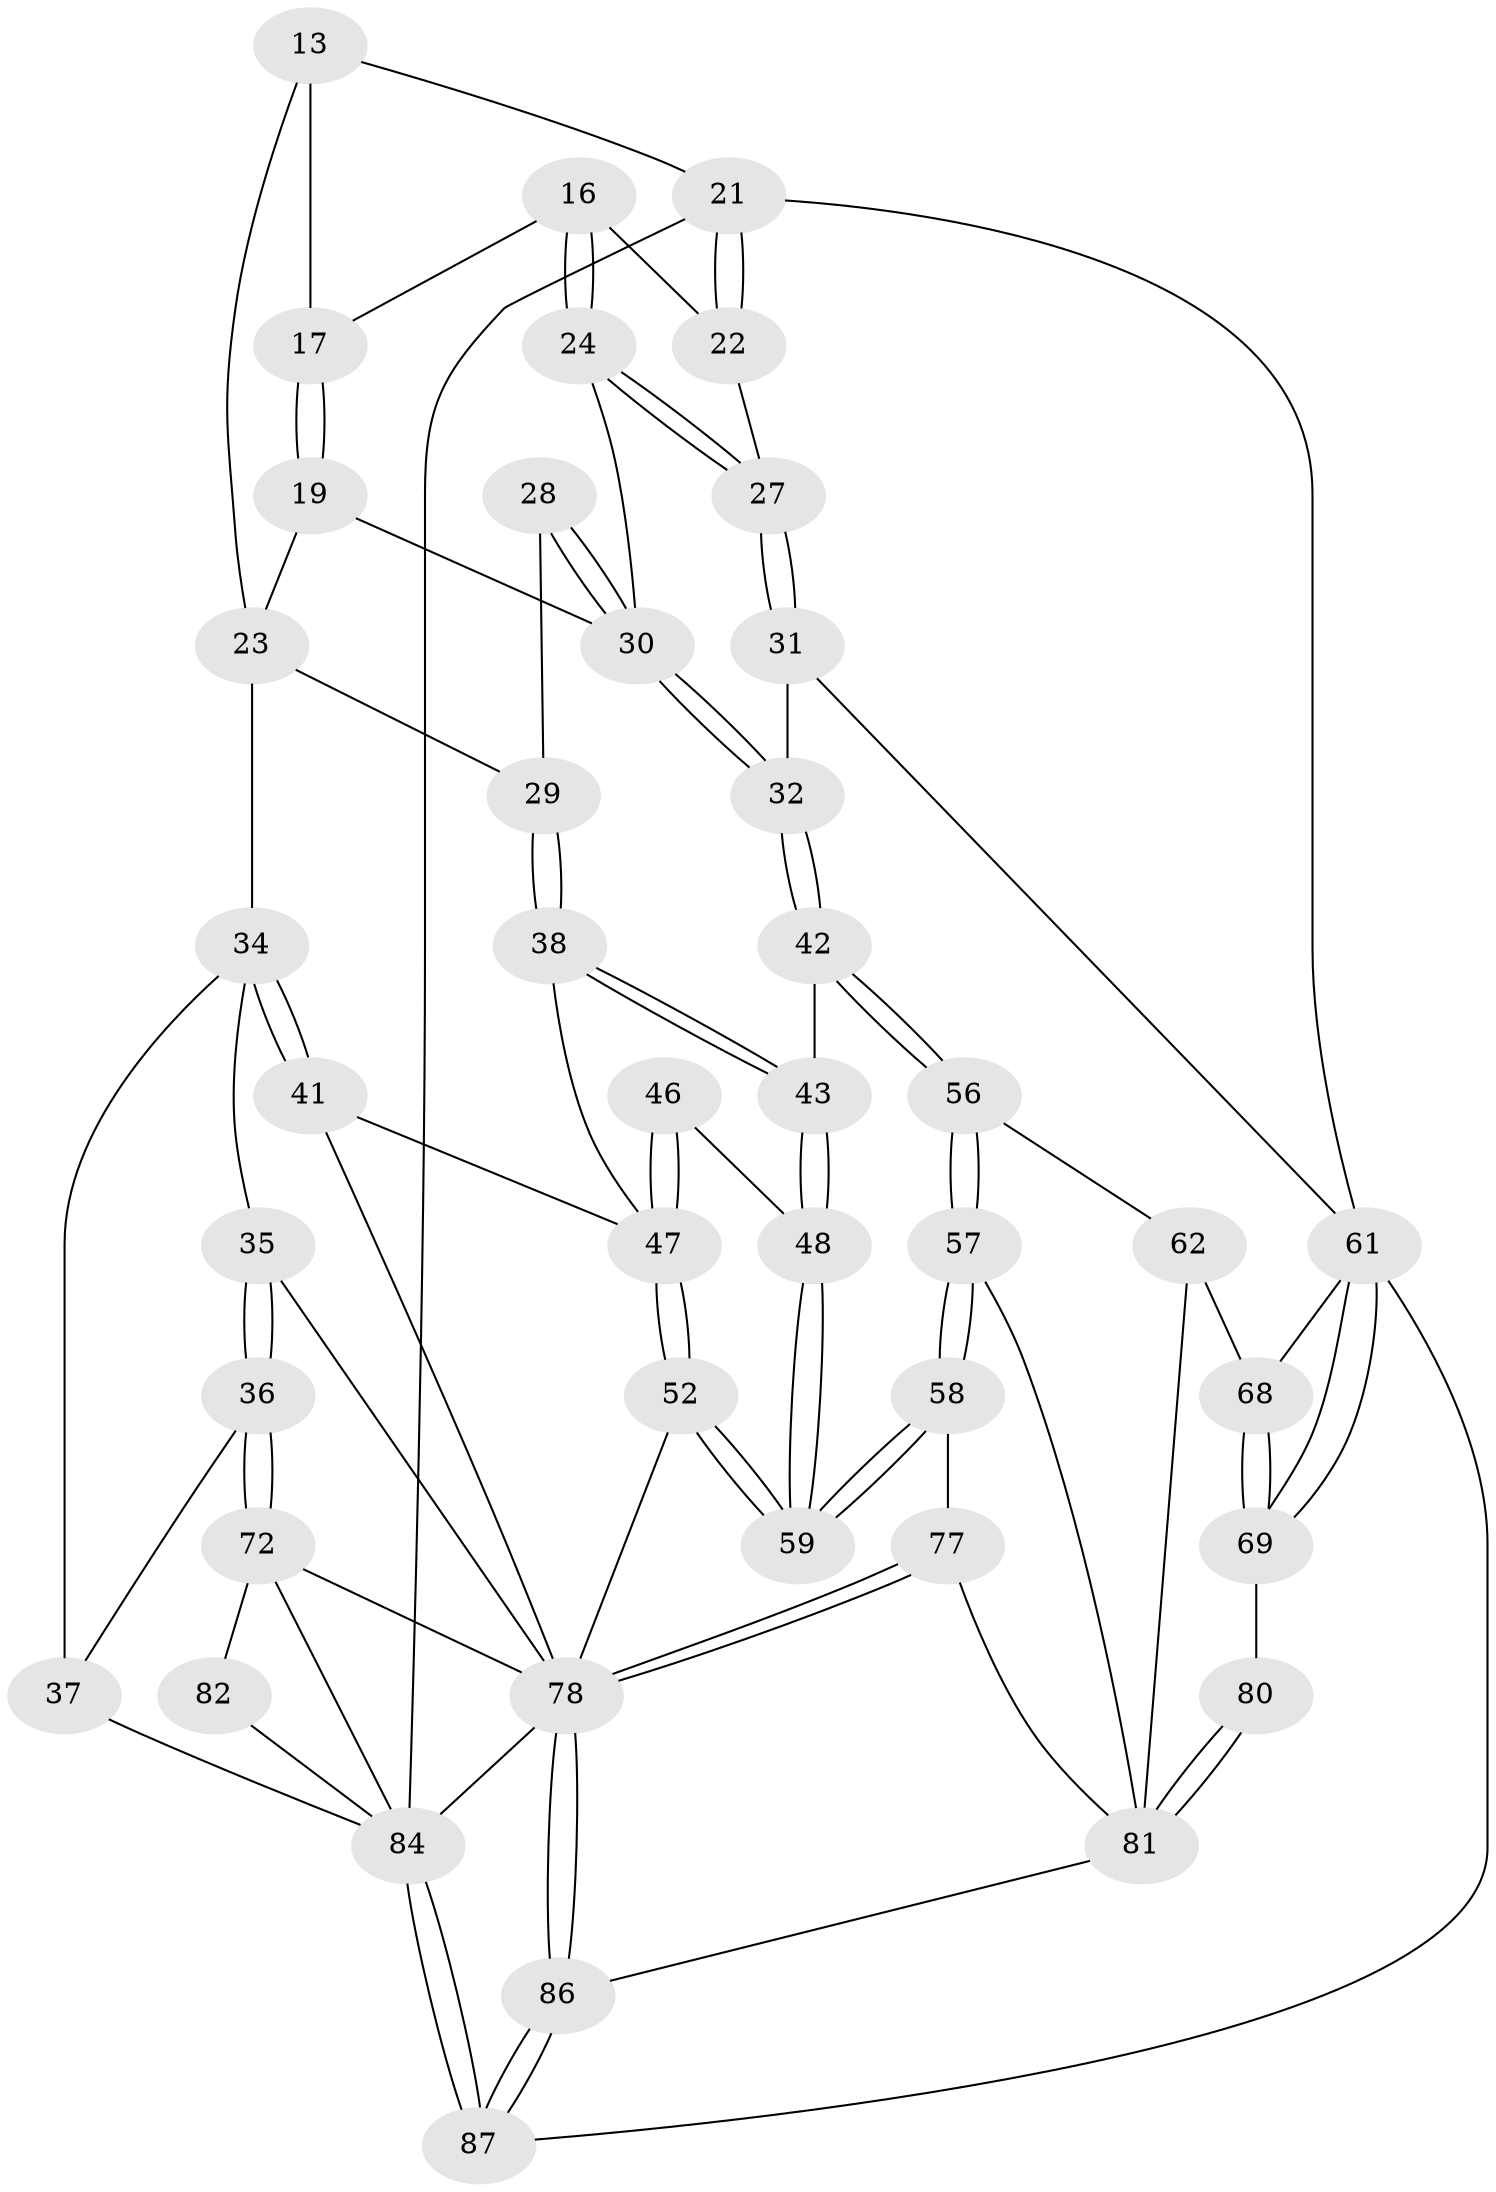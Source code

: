 // original degree distribution, {3: 0.022988505747126436, 4: 0.25287356321839083, 6: 0.21839080459770116, 5: 0.5057471264367817}
// Generated by graph-tools (version 1.1) at 2025/01/03/09/25 05:01:00]
// undirected, 43 vertices, 100 edges
graph export_dot {
graph [start="1"]
  node [color=gray90,style=filled];
  13 [pos="+0.5859210590816593+0.19218017766546408",super="+8+1+12"];
  16 [pos="+0.8111007364712084+0.24685229307565987"];
  17 [pos="+0.7582101727954516+0.2236569277792009"];
  19 [pos="+0.7107180143345696+0.2765409478472972"];
  21 [pos="+1+0.35621190312664763",super="+18+14"];
  22 [pos="+0.9570871519765253+0.2992085740761017",super="+15"];
  23 [pos="+0.5876960107272736+0.3198020455102467",super="+9+20"];
  24 [pos="+0.8236272191013866+0.33134960196175806"];
  27 [pos="+0.8432423011979101+0.38709839674691415"];
  28 [pos="+0.6439951483236018+0.36324282684939674"];
  29 [pos="+0.6113138442433182+0.3694935222346525"];
  30 [pos="+0.7431654818143072+0.42886063861457824",super="+25+26"];
  31 [pos="+0.8373903206409596+0.47365346312862017"];
  32 [pos="+0.7791478715660441+0.4959193467457657"];
  34 [pos="+0.32283338706238235+0.35346075914792613",super="+11"];
  35 [pos="+0.1951243565738169+0.43570368232830364"];
  36 [pos="+0+0.535433752389482"];
  37 [pos="+0+0.3921728357581653",super="+33+6"];
  38 [pos="+0.6019453091306025+0.40709193960134393"];
  41 [pos="+0.3233542092865095+0.3543173543403435"];
  42 [pos="+0.7693375600538604+0.5046814423634337"];
  43 [pos="+0.7310700018887301+0.5144608396000994"];
  46 [pos="+0.583302103496771+0.5228824712473067"];
  47 [pos="+0.4822873336606971+0.5965420892697302",super="+40+39"];
  48 [pos="+0.6791700081105713+0.5527046701013574"];
  52 [pos="+0.47505816963666425+0.604736674997711"];
  56 [pos="+0.791271859076349+0.6053478738877749"];
  57 [pos="+0.7527061759678061+0.7491976217044305"];
  58 [pos="+0.6368693264775358+0.695953820445655"];
  59 [pos="+0.6295965123247527+0.6690534550178764"];
  61 [pos="+1+0.9821778556611948",super="+44+45"];
  62 [pos="+0.8083588304397435+0.7613012888129014",super="+55"];
  68 [pos="+0.8709995254590172+0.7538483436908834",super="+54"];
  69 [pos="+0.9989490199095069+0.8632559790142736"];
  72 [pos="+0+0.6345637432182116",super="+71+70"];
  77 [pos="+0.5809007360227443+0.8782331301633479",super="+65+66"];
  78 [pos="+0.4067232333843398+0.9479082026519113",super="+73+53"];
  80 [pos="+0.801956445219842+0.9036118970313383"];
  81 [pos="+0.7535022262898221+1",super="+79+64+63"];
  82 [pos="+0.050075295635711996+0.7963414833208894",super="+75"];
  84 [pos="+0.10296399443293558+0.9577200698830777",super="+74+83+76"];
  86 [pos="+0.38126574030241056+1",super="+85"];
  87 [pos="+0.19186396936458633+1",super="+60"];
  13 -- 21 [weight=2];
  13 -- 17;
  13 -- 23 [weight=2];
  16 -- 17;
  16 -- 24;
  16 -- 24;
  16 -- 22;
  17 -- 19;
  17 -- 19;
  19 -- 30;
  19 -- 23;
  21 -- 22 [weight=2];
  21 -- 22;
  21 -- 61;
  21 -- 84 [weight=2];
  22 -- 27;
  23 -- 29;
  23 -- 34;
  24 -- 27;
  24 -- 27;
  24 -- 30;
  27 -- 31;
  27 -- 31;
  28 -- 29;
  28 -- 30 [weight=2];
  28 -- 30;
  29 -- 38;
  29 -- 38;
  30 -- 32;
  30 -- 32;
  31 -- 32;
  31 -- 61;
  32 -- 42;
  32 -- 42;
  34 -- 35;
  34 -- 41;
  34 -- 41;
  34 -- 37;
  35 -- 36;
  35 -- 36;
  35 -- 78;
  36 -- 37;
  36 -- 72;
  36 -- 72;
  37 -- 84 [weight=2];
  38 -- 43;
  38 -- 43;
  38 -- 47;
  41 -- 47;
  41 -- 78;
  42 -- 43;
  42 -- 56;
  42 -- 56;
  43 -- 48;
  43 -- 48;
  46 -- 47 [weight=2];
  46 -- 47;
  46 -- 48;
  47 -- 52;
  47 -- 52;
  48 -- 59;
  48 -- 59;
  52 -- 59;
  52 -- 59;
  52 -- 78;
  56 -- 57;
  56 -- 57;
  56 -- 62;
  57 -- 58;
  57 -- 58;
  57 -- 81;
  58 -- 59;
  58 -- 59;
  58 -- 77;
  61 -- 69;
  61 -- 69;
  61 -- 87;
  61 -- 68;
  62 -- 68 [weight=2];
  62 -- 81;
  68 -- 69;
  68 -- 69;
  69 -- 80;
  72 -- 82 [weight=2];
  72 -- 78;
  72 -- 84;
  77 -- 78 [weight=3];
  77 -- 78;
  77 -- 81;
  78 -- 86;
  78 -- 86;
  78 -- 84;
  80 -- 81 [weight=2];
  80 -- 81;
  81 -- 86;
  82 -- 84 [weight=2];
  84 -- 87 [weight=3];
  84 -- 87;
  86 -- 87 [weight=2];
  86 -- 87;
}
